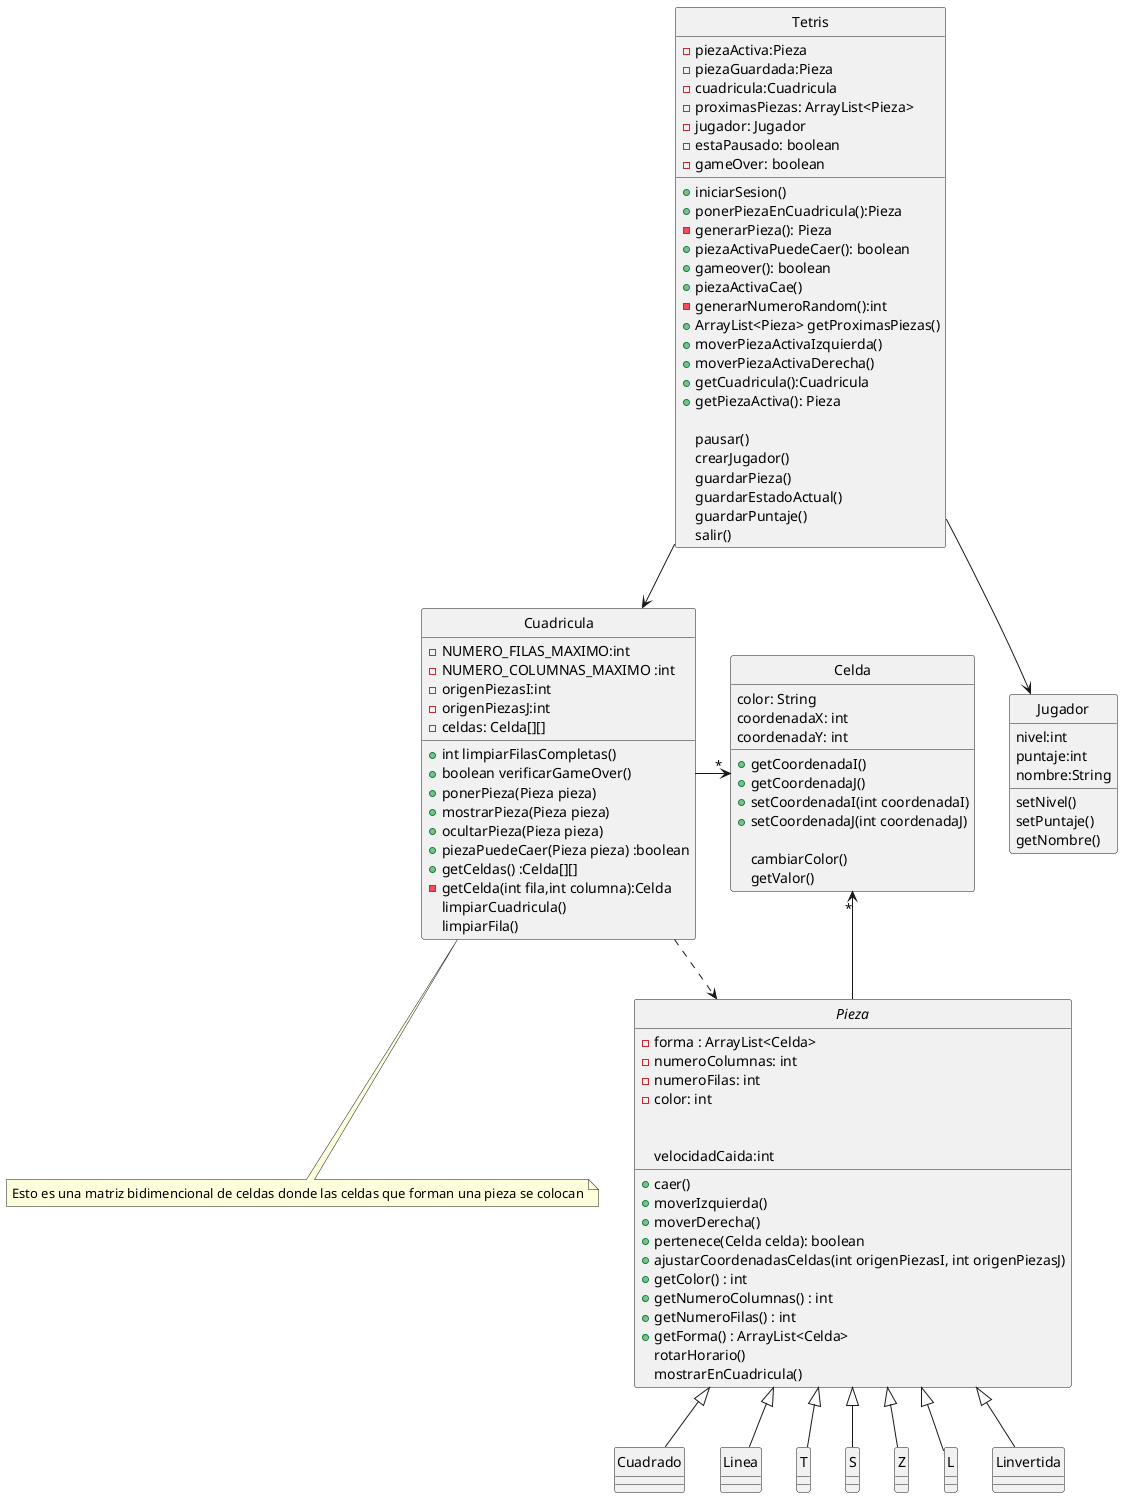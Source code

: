 @startuml tetris

note "Esto es una matriz bidimencional de celdas donde las celdas que forman una pieza se colocan" as nota1

hide circle

class Tetris{
    - piezaActiva:Pieza
    - piezaGuardada:Pieza
    - cuadricula:Cuadricula
    - proximasPiezas: ArrayList<Pieza> 
    - jugador: Jugador
    - estaPausado: boolean
    - gameOver: boolean


    + iniciarSesion() 
    + ponerPiezaEnCuadricula():Pieza
    - generarPieza(): Pieza
    + piezaActivaPuedeCaer(): boolean
    + gameover(): boolean
    + piezaActivaCae()
    - generarNumeroRandom():int 
    + ArrayList<Pieza> getProximasPiezas()
    + moverPiezaActivaIzquierda()
    + moverPiezaActivaDerecha() 
    + getCuadricula():Cuadricula
    + getPiezaActiva(): Pieza 

    pausar()
    crearJugador()
    guardarPieza()
    guardarEstadoActual()
    guardarPuntaje()
    salir()
}

class Jugador{
    nivel:int
    puntaje:int
    nombre:String
    setNivel()
    setPuntaje()
    getNombre()
}

class Cuadricula{
    - NUMERO_FILAS_MAXIMO:int
    - NUMERO_COLUMNAS_MAXIMO :int
    - origenPiezasI:int
    - origenPiezasJ:int
    - celdas: Celda[][]



    + int limpiarFilasCompletas() 
    + boolean verificarGameOver() 
    + ponerPieza(Pieza pieza) 
    + mostrarPieza(Pieza pieza)
    + ocultarPieza(Pieza pieza)
    + piezaPuedeCaer(Pieza pieza) :boolean
    + getCeldas() :Celda[][] 
    - getCelda(int fila,int columna):Celda


    limpiarCuadricula()
    limpiarFila()
} 
class Celda{
    color: String
    coordenadaX: int
    coordenadaY: int

    + getCoordenadaI()
    + getCoordenadaJ()
    + setCoordenadaI(int coordenadaI) 
    + setCoordenadaJ(int coordenadaJ)

    cambiarColor()
    getValor() 
}
abstract class Pieza{
    - forma : ArrayList<Celda>
    - numeroColumnas: int
    - numeroFilas: int
    - color: int
    + caer()
    + moverIzquierda()
    + moverDerecha() 
    + pertenece(Celda celda): boolean
    + ajustarCoordenadasCeldas(int origenPiezasI, int origenPiezasJ)
    + getColor() : int
    + getNumeroColumnas() : int
    + getNumeroFilas() : int
    + getForma() : ArrayList<Celda>


    velocidadCaida:int
    rotarHorario()
    mostrarEnCuadricula()
}

class Cuadrado{}
class Linea{}
class T{}
class S{}
class Z{}
class L{}
class Linvertida{}
Cuadricula->"*"Celda
Pieza <|-- Cuadrado
Pieza <|-- Linea
Pieza <|-- T
Pieza <|-- S
Pieza <|-- Z
Pieza <|-- L
Pieza <|-- Linvertida
Cuadricula ..> Pieza
Celda "*" <-- Pieza  
Tetris-->Jugador
Tetris-->Cuadricula
Cuadricula .. nota1

@enduml